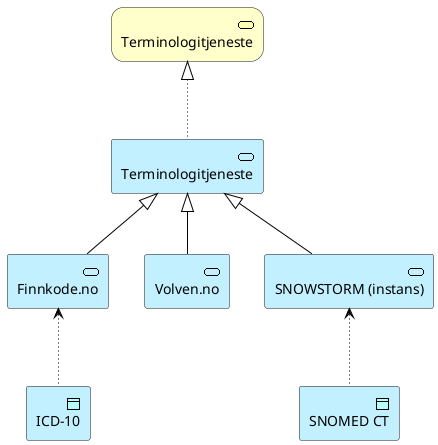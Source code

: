 @startuml
!include <archimate/Archimate>

archimate #Business "Terminologitjeneste" as termserviceb<<business-service>>

archimate #Application "Terminologitjeneste" as termservice<<service>>

archimate #Application "Finnkode.no" as finnkode<<service>>
archimate #Application "Volven.no" as volven<<service>>
archimate #Application "SNOWSTORM (instans)" as snowstorm<<service>>

archimate #Application "ICD-10" as icd10<<application-data-object>>
archimate #Application "SNOMED CT" as snomedct<<application-data-object>>

Rel_Realization_Up(termservice, termserviceb)

termservice <|-down- finnkode
termservice <|-down- volven
termservice <|-down- snowstorm

Rel_Access_r(finnkode, icd10)
Rel_Access_r(snowstorm, snomedct)

@enduml